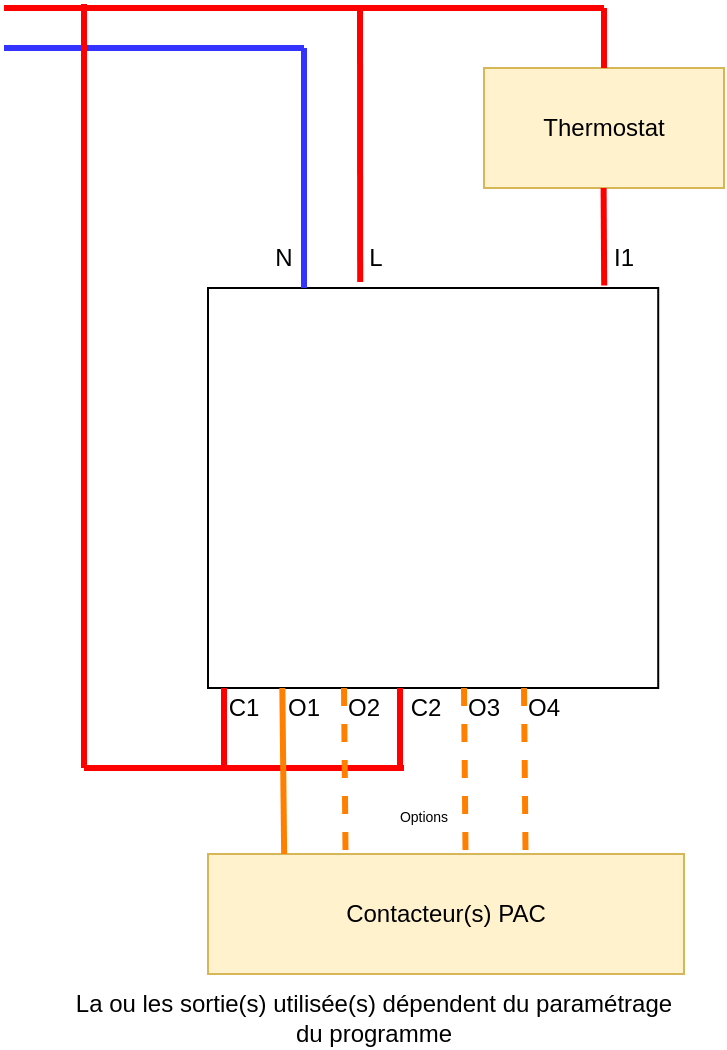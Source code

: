 <mxfile version="27.0.5">
  <diagram name="Page-1" id="Z3jZgjGwPwFINDFo-9ip">
    <mxGraphModel dx="1182" dy="633" grid="1" gridSize="10" guides="1" tooltips="1" connect="1" arrows="1" fold="1" page="1" pageScale="1" pageWidth="1169" pageHeight="827" math="0" shadow="0">
      <root>
        <mxCell id="0" />
        <mxCell id="1" parent="0" />
        <mxCell id="N0zcuqBCQeUGABlgtL7C-1" value="" style="shape=image;imageAspect=0;aspect=fixed;verticalLabelPosition=bottom;verticalAlign=top;image=https://comercialsirsa.es/wp-content/uploads/2024/01/plc-millenium-slim-600x533.jpg;imageBorder=default;" vertex="1" parent="1">
          <mxGeometry x="472" y="260" width="225.11" height="200" as="geometry" />
        </mxCell>
        <mxCell id="N0zcuqBCQeUGABlgtL7C-2" value="" style="endArrow=none;html=1;rounded=0;strokeWidth=3;strokeColor=#FF0000;" edge="1" parent="1">
          <mxGeometry width="50" height="50" relative="1" as="geometry">
            <mxPoint x="370" y="120" as="sourcePoint" />
            <mxPoint x="670" y="120" as="targetPoint" />
          </mxGeometry>
        </mxCell>
        <mxCell id="N0zcuqBCQeUGABlgtL7C-3" value="Thermostat" style="rounded=0;whiteSpace=wrap;html=1;fillColor=#fff2cc;strokeColor=#d6b656;" vertex="1" parent="1">
          <mxGeometry x="610" y="150" width="120" height="60" as="geometry" />
        </mxCell>
        <mxCell id="N0zcuqBCQeUGABlgtL7C-4" value="" style="endArrow=none;html=1;rounded=0;strokeWidth=3;strokeColor=#FF0000;entryX=0.338;entryY=-0.015;entryDx=0;entryDy=0;entryPerimeter=0;" edge="1" parent="1" target="N0zcuqBCQeUGABlgtL7C-1">
          <mxGeometry width="50" height="50" relative="1" as="geometry">
            <mxPoint x="548" y="120" as="sourcePoint" />
            <mxPoint x="680" y="130" as="targetPoint" />
          </mxGeometry>
        </mxCell>
        <mxCell id="N0zcuqBCQeUGABlgtL7C-5" value="" style="endArrow=none;html=1;rounded=0;strokeWidth=3;strokeColor=#FF0000;" edge="1" parent="1">
          <mxGeometry width="50" height="50" relative="1" as="geometry">
            <mxPoint x="670" y="120" as="sourcePoint" />
            <mxPoint x="670" y="150" as="targetPoint" />
          </mxGeometry>
        </mxCell>
        <mxCell id="N0zcuqBCQeUGABlgtL7C-6" value="" style="endArrow=none;html=1;rounded=0;strokeWidth=3;strokeColor=#FF0000;entryX=0.88;entryY=-0.006;entryDx=0;entryDy=0;entryPerimeter=0;" edge="1" parent="1" target="N0zcuqBCQeUGABlgtL7C-1">
          <mxGeometry width="50" height="50" relative="1" as="geometry">
            <mxPoint x="669.8" y="210" as="sourcePoint" />
            <mxPoint x="669.8" y="240" as="targetPoint" />
          </mxGeometry>
        </mxCell>
        <mxCell id="N0zcuqBCQeUGABlgtL7C-7" value="L" style="text;html=1;align=center;verticalAlign=middle;whiteSpace=wrap;rounded=0;" vertex="1" parent="1">
          <mxGeometry x="546" y="235" width="20" height="20" as="geometry" />
        </mxCell>
        <mxCell id="N0zcuqBCQeUGABlgtL7C-8" value="I1" style="text;html=1;align=center;verticalAlign=middle;whiteSpace=wrap;rounded=0;" vertex="1" parent="1">
          <mxGeometry x="670" y="235" width="20" height="20" as="geometry" />
        </mxCell>
        <mxCell id="N0zcuqBCQeUGABlgtL7C-9" value="" style="endArrow=none;html=1;rounded=0;strokeWidth=3;strokeColor=#3333FF;" edge="1" parent="1">
          <mxGeometry width="50" height="50" relative="1" as="geometry">
            <mxPoint x="370" y="140" as="sourcePoint" />
            <mxPoint x="520" y="140" as="targetPoint" />
          </mxGeometry>
        </mxCell>
        <mxCell id="N0zcuqBCQeUGABlgtL7C-10" value="" style="endArrow=none;html=1;rounded=0;strokeWidth=3;strokeColor=#3333FF;" edge="1" parent="1">
          <mxGeometry width="50" height="50" relative="1" as="geometry">
            <mxPoint x="520" y="140" as="sourcePoint" />
            <mxPoint x="520" y="260" as="targetPoint" />
          </mxGeometry>
        </mxCell>
        <mxCell id="N0zcuqBCQeUGABlgtL7C-11" value="N" style="text;html=1;align=center;verticalAlign=middle;whiteSpace=wrap;rounded=0;" vertex="1" parent="1">
          <mxGeometry x="500" y="235" width="20" height="20" as="geometry" />
        </mxCell>
        <mxCell id="N0zcuqBCQeUGABlgtL7C-12" value="C1" style="text;html=1;align=center;verticalAlign=middle;whiteSpace=wrap;rounded=0;" vertex="1" parent="1">
          <mxGeometry x="480" y="460" width="20" height="20" as="geometry" />
        </mxCell>
        <mxCell id="N0zcuqBCQeUGABlgtL7C-13" value="O1" style="text;html=1;align=center;verticalAlign=middle;whiteSpace=wrap;rounded=0;" vertex="1" parent="1">
          <mxGeometry x="510" y="460" width="20" height="20" as="geometry" />
        </mxCell>
        <mxCell id="N0zcuqBCQeUGABlgtL7C-14" value="O2" style="text;html=1;align=center;verticalAlign=middle;whiteSpace=wrap;rounded=0;" vertex="1" parent="1">
          <mxGeometry x="540" y="460" width="20" height="20" as="geometry" />
        </mxCell>
        <mxCell id="N0zcuqBCQeUGABlgtL7C-15" value="C2" style="text;html=1;align=center;verticalAlign=middle;whiteSpace=wrap;rounded=0;" vertex="1" parent="1">
          <mxGeometry x="571" y="460" width="20" height="20" as="geometry" />
        </mxCell>
        <mxCell id="N0zcuqBCQeUGABlgtL7C-16" value="O3" style="text;html=1;align=center;verticalAlign=middle;whiteSpace=wrap;rounded=0;" vertex="1" parent="1">
          <mxGeometry x="600" y="460" width="20" height="20" as="geometry" />
        </mxCell>
        <mxCell id="N0zcuqBCQeUGABlgtL7C-17" value="O4" style="text;html=1;align=center;verticalAlign=middle;whiteSpace=wrap;rounded=0;" vertex="1" parent="1">
          <mxGeometry x="630" y="460" width="20" height="20" as="geometry" />
        </mxCell>
        <mxCell id="N0zcuqBCQeUGABlgtL7C-18" value="Contacteur(s) PAC" style="rounded=0;whiteSpace=wrap;html=1;fillColor=#fff2cc;strokeColor=#d6b656;" vertex="1" parent="1">
          <mxGeometry x="472" y="543" width="238" height="60" as="geometry" />
        </mxCell>
        <mxCell id="N0zcuqBCQeUGABlgtL7C-19" value="" style="endArrow=none;html=1;rounded=0;strokeWidth=3;strokeColor=#FF0000;" edge="1" parent="1">
          <mxGeometry width="50" height="50" relative="1" as="geometry">
            <mxPoint x="410" y="118" as="sourcePoint" />
            <mxPoint x="410" y="500" as="targetPoint" />
          </mxGeometry>
        </mxCell>
        <mxCell id="N0zcuqBCQeUGABlgtL7C-20" value="" style="endArrow=none;html=1;rounded=0;strokeWidth=3;strokeColor=#FF0000;" edge="1" parent="1">
          <mxGeometry width="50" height="50" relative="1" as="geometry">
            <mxPoint x="410" y="500" as="sourcePoint" />
            <mxPoint x="570" y="500" as="targetPoint" />
          </mxGeometry>
        </mxCell>
        <mxCell id="N0zcuqBCQeUGABlgtL7C-21" value="" style="endArrow=none;html=1;rounded=0;strokeWidth=3;strokeColor=#FF0000;" edge="1" parent="1">
          <mxGeometry width="50" height="50" relative="1" as="geometry">
            <mxPoint x="480" y="460" as="sourcePoint" />
            <mxPoint x="480" y="500" as="targetPoint" />
          </mxGeometry>
        </mxCell>
        <mxCell id="N0zcuqBCQeUGABlgtL7C-22" value="" style="endArrow=none;html=1;rounded=0;strokeWidth=3;strokeColor=#FF0000;" edge="1" parent="1">
          <mxGeometry width="50" height="50" relative="1" as="geometry">
            <mxPoint x="568" y="460" as="sourcePoint" />
            <mxPoint x="568" y="500" as="targetPoint" />
          </mxGeometry>
        </mxCell>
        <mxCell id="N0zcuqBCQeUGABlgtL7C-23" value="" style="endArrow=none;html=1;rounded=0;strokeWidth=3;strokeColor=#FF8000;entryX=0.16;entryY=0;entryDx=0;entryDy=0;entryPerimeter=0;" edge="1" parent="1" target="N0zcuqBCQeUGABlgtL7C-18">
          <mxGeometry width="50" height="50" relative="1" as="geometry">
            <mxPoint x="509.17" y="460" as="sourcePoint" />
            <mxPoint x="509.17" y="520" as="targetPoint" />
          </mxGeometry>
        </mxCell>
        <mxCell id="N0zcuqBCQeUGABlgtL7C-24" value="" style="endArrow=none;html=1;rounded=0;strokeWidth=3;strokeColor=#FF8000;entryX=0.16;entryY=0;entryDx=0;entryDy=0;entryPerimeter=0;dashed=1;" edge="1" parent="1">
          <mxGeometry width="50" height="50" relative="1" as="geometry">
            <mxPoint x="540.0" y="460" as="sourcePoint" />
            <mxPoint x="540.83" y="550" as="targetPoint" />
          </mxGeometry>
        </mxCell>
        <mxCell id="N0zcuqBCQeUGABlgtL7C-25" value="" style="endArrow=none;html=1;rounded=0;strokeWidth=3;strokeColor=#FF8000;entryX=0.16;entryY=0;entryDx=0;entryDy=0;entryPerimeter=0;dashed=1;" edge="1" parent="1">
          <mxGeometry width="50" height="50" relative="1" as="geometry">
            <mxPoint x="600.0" y="460" as="sourcePoint" />
            <mxPoint x="600.83" y="550" as="targetPoint" />
          </mxGeometry>
        </mxCell>
        <mxCell id="N0zcuqBCQeUGABlgtL7C-26" value="" style="endArrow=none;html=1;rounded=0;strokeWidth=3;strokeColor=#FF8000;entryX=0.16;entryY=0;entryDx=0;entryDy=0;entryPerimeter=0;dashed=1;" edge="1" parent="1">
          <mxGeometry width="50" height="50" relative="1" as="geometry">
            <mxPoint x="630.0" y="460" as="sourcePoint" />
            <mxPoint x="630.83" y="550" as="targetPoint" />
          </mxGeometry>
        </mxCell>
        <mxCell id="N0zcuqBCQeUGABlgtL7C-27" value="Options" style="text;html=1;align=center;verticalAlign=middle;whiteSpace=wrap;rounded=0;fontSize=7;" vertex="1" parent="1">
          <mxGeometry x="550" y="510" width="60" height="30" as="geometry" />
        </mxCell>
        <mxCell id="N0zcuqBCQeUGABlgtL7C-31" value="La ou les sortie(s) utilisée(s) dépendent du paramétrage du programme" style="text;html=1;align=center;verticalAlign=middle;whiteSpace=wrap;rounded=0;" vertex="1" parent="1">
          <mxGeometry x="400" y="610" width="310" height="30" as="geometry" />
        </mxCell>
      </root>
    </mxGraphModel>
  </diagram>
</mxfile>
